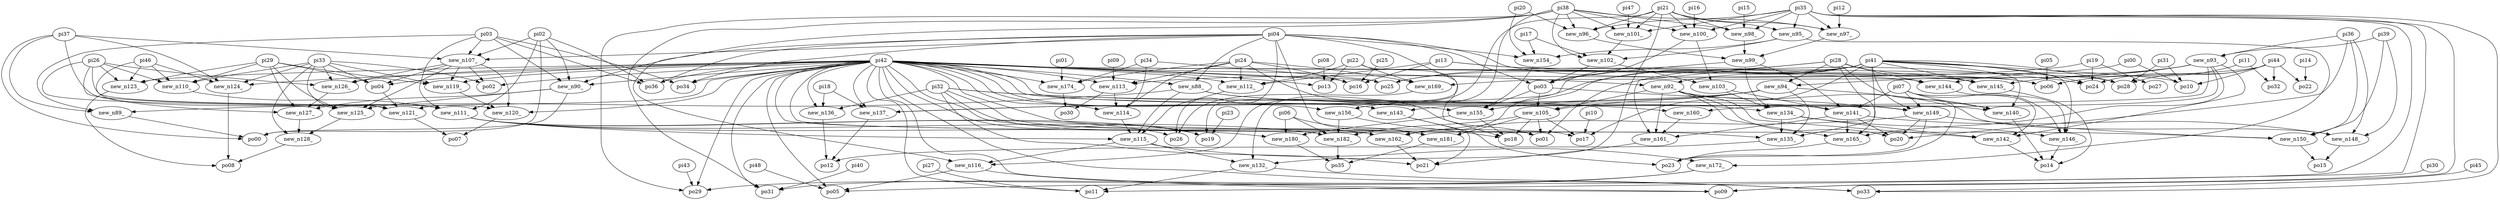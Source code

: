 digraph g {
 pi04 -> new_n88_
 pi42 -> new_n88_
 pi37 -> new_n89_
 pi03 -> new_n89_
 new_n88_ -> new_n89_
 pi03 -> new_n90_
 pi04 -> new_n90_
 pi02 -> new_n90_
 pi42 -> new_n90_
 new_n90_ -> po00
 pi37 -> po00
 new_n89_ -> po00
 pi02 -> po00
 pi41 -> new_n92_
 pi42 -> new_n92_
 pi36 -> new_n93_
 pi39 -> new_n93_
 pi28 -> new_n94_
 new_n93_ -> new_n94_
 pi21 -> new_n95_
 pi35 -> new_n95_
 pi20 -> new_n96_
 pi21 -> new_n96_
 pi38 -> new_n96_
 pi35 -> new_n96_
 pi12 -> new_n97_
 pi38 -> new_n97_
 pi35 -> new_n97_
 pi21 -> new_n97_
 pi15 -> new_n98_
 pi35 -> new_n98_
 pi21 -> new_n98_
 pi38 -> new_n98_
 new_n96_ -> new_n99_
 new_n97_ -> new_n99_
 new_n98_ -> new_n99_
 pi16 -> new_n100_
 pi35 -> new_n100_
 pi38 -> new_n100_
 pi21 -> new_n100_
 pi47 -> new_n101_
 pi35 -> new_n101_
 pi38 -> new_n101_
 pi21 -> new_n101_
 pi17 -> new_n102_
 new_n95_ -> new_n102_
 pi38 -> new_n102_
 new_n101_ -> new_n102_
 new_n100_ -> new_n103_
 new_n102_ -> new_n103_
 new_n100_ -> po03
 new_n102_ -> po03
 new_n99_ -> po03
 pi04 -> po03
 new_n94_ -> new_n105_
 po03 -> new_n105_
 new_n92_ -> new_n105_
 new_n105_ -> po01
 pi41 -> po01
 pi24 -> po01
 pi42 -> po01
 pi02 -> new_n107_
 pi03 -> new_n107_
 pi04 -> new_n107_
 pi37 -> new_n107_
 new_n107_ -> po02
 pi33 -> po02
 pi42 -> po02
 new_n107_ -> po04
 pi33 -> po04
 pi29 -> po04
 pi42 -> po04
 pi26 -> new_n110_
 pi33 -> new_n110_
 pi29 -> new_n110_
 pi46 -> new_n110_
 pi03 -> new_n111_
 pi37 -> new_n111_
 new_n110_ -> new_n111_
 pi02 -> new_n111_
 pi13 -> new_n112_
 pi24 -> new_n112_
 pi22 -> new_n112_
 pi42 -> new_n112_
 pi09 -> new_n113_
 pi19 -> new_n113_
 pi24 -> new_n113_
 pi42 -> new_n113_
 pi34 -> new_n114_
 pi24 -> new_n114_
 pi42 -> new_n114_
 new_n113_ -> new_n114_
 new_n88_ -> new_n115_
 new_n111_ -> new_n115_
 new_n114_ -> new_n115_
 new_n112_ -> new_n115_
 new_n115_ -> new_n116_
 pi21 -> new_n116_
 pi38 -> new_n116_
 pi42 -> po05
 pi48 -> po05
 pi35 -> po05
 new_n116_ -> po05
 pi11 -> po06
 pi05 -> po06
 pi04 -> po06
 pi42 -> po06
 new_n107_ -> new_n119_
 pi29 -> new_n119_
 pi33 -> new_n119_
 pi42 -> new_n119_
 new_n107_ -> new_n120_
 pi42 -> new_n120_
 new_n119_ -> new_n120_
 pi26 -> new_n120_
 pi33 -> new_n121_
 pi42 -> new_n121_
 po04 -> new_n121_
 pi26 -> new_n121_
 new_n120_ -> po07
 new_n121_ -> po07
 pi29 -> new_n123_
 pi26 -> new_n123_
 pi42 -> new_n123_
 pi46 -> new_n123_
 pi37 -> new_n124_
 pi33 -> new_n124_
 pi42 -> new_n124_
 pi46 -> new_n124_
 new_n90_ -> new_n125_
 new_n107_ -> new_n125_
 pi26 -> new_n125_
 pi29 -> new_n125_
 new_n107_ -> new_n126_
 pi26 -> new_n126_
 pi33 -> new_n126_
 pi42 -> new_n126_
 new_n126_ -> new_n127_
 pi29 -> new_n127_
 new_n90_ -> new_n127_
 pi46 -> new_n127_
 pi33 -> new_n128_
 new_n125_ -> new_n128_
 new_n127_ -> new_n128_
 new_n128_ -> po08
 new_n123_ -> po08
 new_n124_ -> po08
 pi30 -> po09
 pi42 -> po09
 new_n116_ -> po09
 pi35 -> po09
 pi31 -> po10
 pi00 -> po10
 pi44 -> po10
 pi41 -> po10
 new_n115_ -> new_n132_
 pi38 -> new_n132_
 pi21 -> new_n132_
 pi27 -> po11
 pi42 -> po11
 new_n132_ -> po11
 pi35 -> po11
 new_n99_ -> new_n134_
 new_n103_ -> new_n134_
 new_n88_ -> new_n134_
 pi32 -> new_n135_
 new_n94_ -> new_n135_
 new_n134_ -> new_n135_
 pi41 -> new_n135_
 pi32 -> new_n136_
 pi18 -> new_n136_
 pi42 -> new_n136_
 pi41 -> new_n137_
 new_n94_ -> new_n137_
 pi18 -> new_n137_
 pi42 -> new_n137_
 new_n135_ -> po12
 new_n136_ -> po12
 new_n137_ -> po12
 pi22 -> po13
 pi08 -> po13
 pi42 -> po13
 new_n94_ -> new_n140_
 pi41 -> new_n140_
 pi42 -> new_n140_
 pi07 -> new_n140_
 new_n99_ -> new_n141_
 new_n103_ -> new_n141_
 pi07 -> new_n141_
 new_n88_ -> new_n141_
 new_n93_ -> new_n142_
 new_n92_ -> new_n142_
 pi07 -> new_n142_
 new_n134_ -> new_n142_
 new_n93_ -> new_n143_
 pi42 -> new_n143_
 new_n93_ -> new_n144_
 pi28 -> new_n144_
 pi42 -> new_n144_
 new_n93_ -> new_n145_
 pi41 -> new_n145_
 pi42 -> new_n145_
 pi28 -> new_n145_
 pi07 -> new_n146_
 new_n144_ -> new_n146_
 pi41 -> new_n146_
 new_n134_ -> new_n146_
 new_n142_ -> po14
 new_n146_ -> po14
 new_n140_ -> po14
 new_n145_ -> po14
 new_n92_ -> new_n148_
 new_n141_ -> new_n148_
 pi39 -> new_n148_
 pi36 -> new_n148_
 pi07 -> new_n149_
 po03 -> new_n149_
 pi41 -> new_n149_
 pi42 -> new_n149_
 pi36 -> new_n150_
 pi42 -> new_n150_
 new_n149_ -> new_n150_
 pi39 -> new_n150_
 new_n148_ -> po15
 new_n150_ -> po15
 pi24 -> po16
 pi13 -> po16
 pi25 -> po16
 pi42 -> po16
 new_n105_ -> po17
 pi41 -> po17
 pi10 -> po17
 pi42 -> po17
 pi17 -> new_n154_
 pi20 -> new_n154_
 new_n95_ -> new_n154_
 pi04 -> new_n154_
 new_n94_ -> new_n155_
 pi32 -> new_n155_
 new_n154_ -> new_n155_
 po03 -> new_n155_
 pi42 -> new_n156_
 pi41 -> new_n156_
 new_n105_ -> po18
 new_n155_ -> po18
 pi22 -> po18
 new_n156_ -> po18
 pi04 -> po19
 new_n111_ -> po19
 pi23 -> po19
 pi42 -> po19
 new_n141_ -> po20
 new_n92_ -> po20
 new_n149_ -> po20
 pi36 -> po20
 pi32 -> new_n160_
 new_n93_ -> new_n160_
 new_n92_ -> new_n161_
 new_n141_ -> new_n161_
 new_n160_ -> new_n161_
 pi28 -> new_n161_
 pi28 -> new_n162_
 pi42 -> new_n162_
 new_n149_ -> new_n162_
 pi32 -> new_n162_
 pi32 -> po21
 new_n143_ -> po21
 new_n161_ -> po21
 new_n162_ -> po21
 pi44 -> po22
 pi14 -> po22
 new_n92_ -> new_n165_
 new_n141_ -> new_n165_
 pi28 -> new_n165_
 new_n93_ -> new_n165_
 new_n149_ -> po23
 new_n143_ -> po23
 pi28 -> po23
 new_n165_ -> po23
 pi19 -> po24
 pi13 -> po24
 pi44 -> po24
 pi41 -> po24
 pi00 -> po25
 pi41 -> po25
 pi34 -> po25
 pi42 -> po25
 pi24 -> new_n169_
 pi44 -> new_n169_
 pi22 -> new_n169_
 pi04 -> po26
 new_n111_ -> po26
 new_n169_ -> po26
 pi31 -> po28
 pi13 -> po28
 pi44 -> po28
 pi41 -> po28
 new_n115_ -> new_n172_
 new_n95_ -> new_n172_
 pi42 -> po29
 pi43 -> po29
 new_n172_ -> po29
 pi38 -> po29
 pi34 -> new_n174_
 pi24 -> new_n174_
 pi01 -> new_n174_
 pi42 -> new_n174_
 new_n113_ -> po30
 new_n174_ -> po30
 pi40 -> po31
 pi42 -> po31
 pi38 -> po31
 new_n172_ -> po31
 pi44 -> po32
 pi11 -> po32
 pi42 -> po33
 pi45 -> po33
 pi35 -> po33
 new_n132_ -> po33
 pi03 -> po34
 pi04 -> po34
 pi42 -> po34
 new_n155_ -> new_n180_
 new_n111_ -> new_n180_
 pi06 -> new_n180_
 pi04 -> new_n181_
 new_n105_ -> new_n181_
 pi06 -> new_n181_
 new_n111_ -> new_n182_
 new_n105_ -> new_n182_
 pi06 -> new_n182_
 new_n156_ -> new_n182_
 new_n180_ -> po35
 new_n181_ -> po35
 new_n182_ -> po35
 pi03 -> po36
 pi04 -> po36
 pi02 -> po36
 pi42 -> po36
 pi19 -> po27
}
